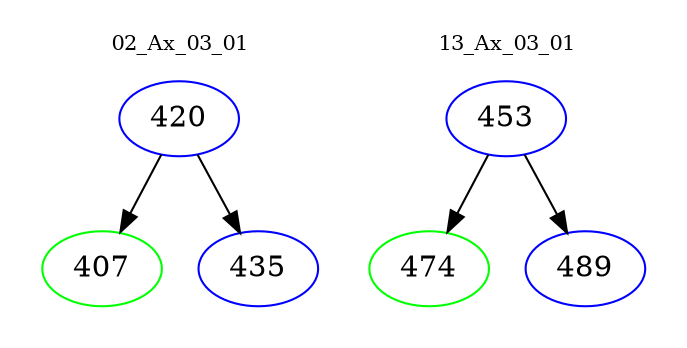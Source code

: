 digraph{
subgraph cluster_0 {
color = white
label = "02_Ax_03_01";
fontsize=10;
T0_420 [label="420", color="blue"]
T0_420 -> T0_407 [color="black"]
T0_407 [label="407", color="green"]
T0_420 -> T0_435 [color="black"]
T0_435 [label="435", color="blue"]
}
subgraph cluster_1 {
color = white
label = "13_Ax_03_01";
fontsize=10;
T1_453 [label="453", color="blue"]
T1_453 -> T1_474 [color="black"]
T1_474 [label="474", color="green"]
T1_453 -> T1_489 [color="black"]
T1_489 [label="489", color="blue"]
}
}
